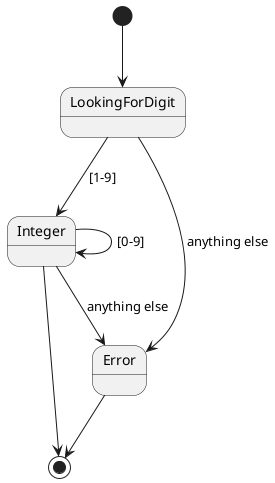 @startuml

[*] --> LookingForDigit
LookingForDigit --> Integer: [1-9]
LookingForDigit --> Error: anything else
Integer --> Integer: [0-9]
Integer --> [*]
Integer --> Error: anything else
Error --> [*]

@enduml